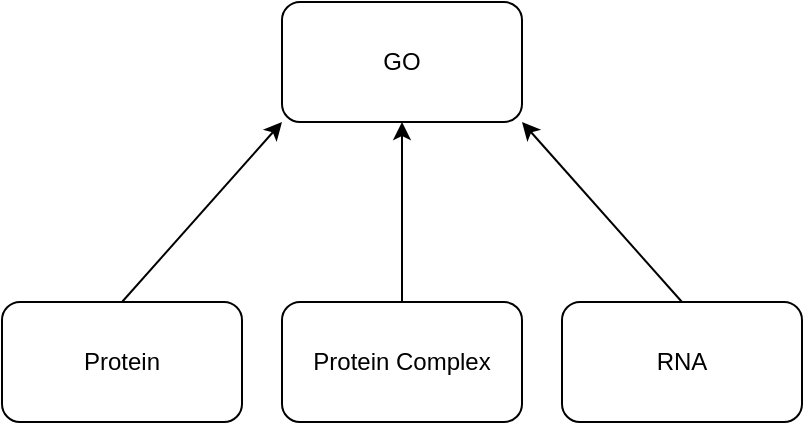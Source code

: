<mxfile version="14.5.1" type="device"><diagram id="uGvq1HfNZSvx762t3THD" name="Page-1"><mxGraphModel dx="1355" dy="945" grid="1" gridSize="10" guides="1" tooltips="1" connect="1" arrows="1" fold="1" page="1" pageScale="1" pageWidth="850" pageHeight="1100" math="0" shadow="0"><root><mxCell id="0"/><mxCell id="1" parent="0"/><mxCell id="4Rqu6lbUSEkXJBneHUN4-1" value="GO" style="rounded=1;whiteSpace=wrap;html=1;" vertex="1" parent="1"><mxGeometry x="260" y="160" width="120" height="60" as="geometry"/></mxCell><mxCell id="4Rqu6lbUSEkXJBneHUN4-7" style="edgeStyle=none;rounded=0;orthogonalLoop=1;jettySize=auto;html=1;exitX=0.5;exitY=0;exitDx=0;exitDy=0;entryX=0;entryY=1;entryDx=0;entryDy=0;" edge="1" parent="1" source="4Rqu6lbUSEkXJBneHUN4-2" target="4Rqu6lbUSEkXJBneHUN4-1"><mxGeometry relative="1" as="geometry"/></mxCell><mxCell id="4Rqu6lbUSEkXJBneHUN4-2" value="Protein" style="rounded=1;whiteSpace=wrap;html=1;" vertex="1" parent="1"><mxGeometry x="120" y="310" width="120" height="60" as="geometry"/></mxCell><mxCell id="4Rqu6lbUSEkXJBneHUN4-6" style="edgeStyle=none;rounded=0;orthogonalLoop=1;jettySize=auto;html=1;exitX=0.5;exitY=0;exitDx=0;exitDy=0;" edge="1" parent="1" source="4Rqu6lbUSEkXJBneHUN4-3" target="4Rqu6lbUSEkXJBneHUN4-1"><mxGeometry relative="1" as="geometry"/></mxCell><mxCell id="4Rqu6lbUSEkXJBneHUN4-3" value="Protein Complex" style="rounded=1;whiteSpace=wrap;html=1;" vertex="1" parent="1"><mxGeometry x="260" y="310" width="120" height="60" as="geometry"/></mxCell><mxCell id="4Rqu6lbUSEkXJBneHUN4-5" style="rounded=0;orthogonalLoop=1;jettySize=auto;html=1;exitX=0.5;exitY=0;exitDx=0;exitDy=0;entryX=1;entryY=1;entryDx=0;entryDy=0;" edge="1" parent="1" source="4Rqu6lbUSEkXJBneHUN4-4" target="4Rqu6lbUSEkXJBneHUN4-1"><mxGeometry relative="1" as="geometry"/></mxCell><mxCell id="4Rqu6lbUSEkXJBneHUN4-4" value="RNA" style="rounded=1;whiteSpace=wrap;html=1;" vertex="1" parent="1"><mxGeometry x="400" y="310" width="120" height="60" as="geometry"/></mxCell></root></mxGraphModel></diagram></mxfile>